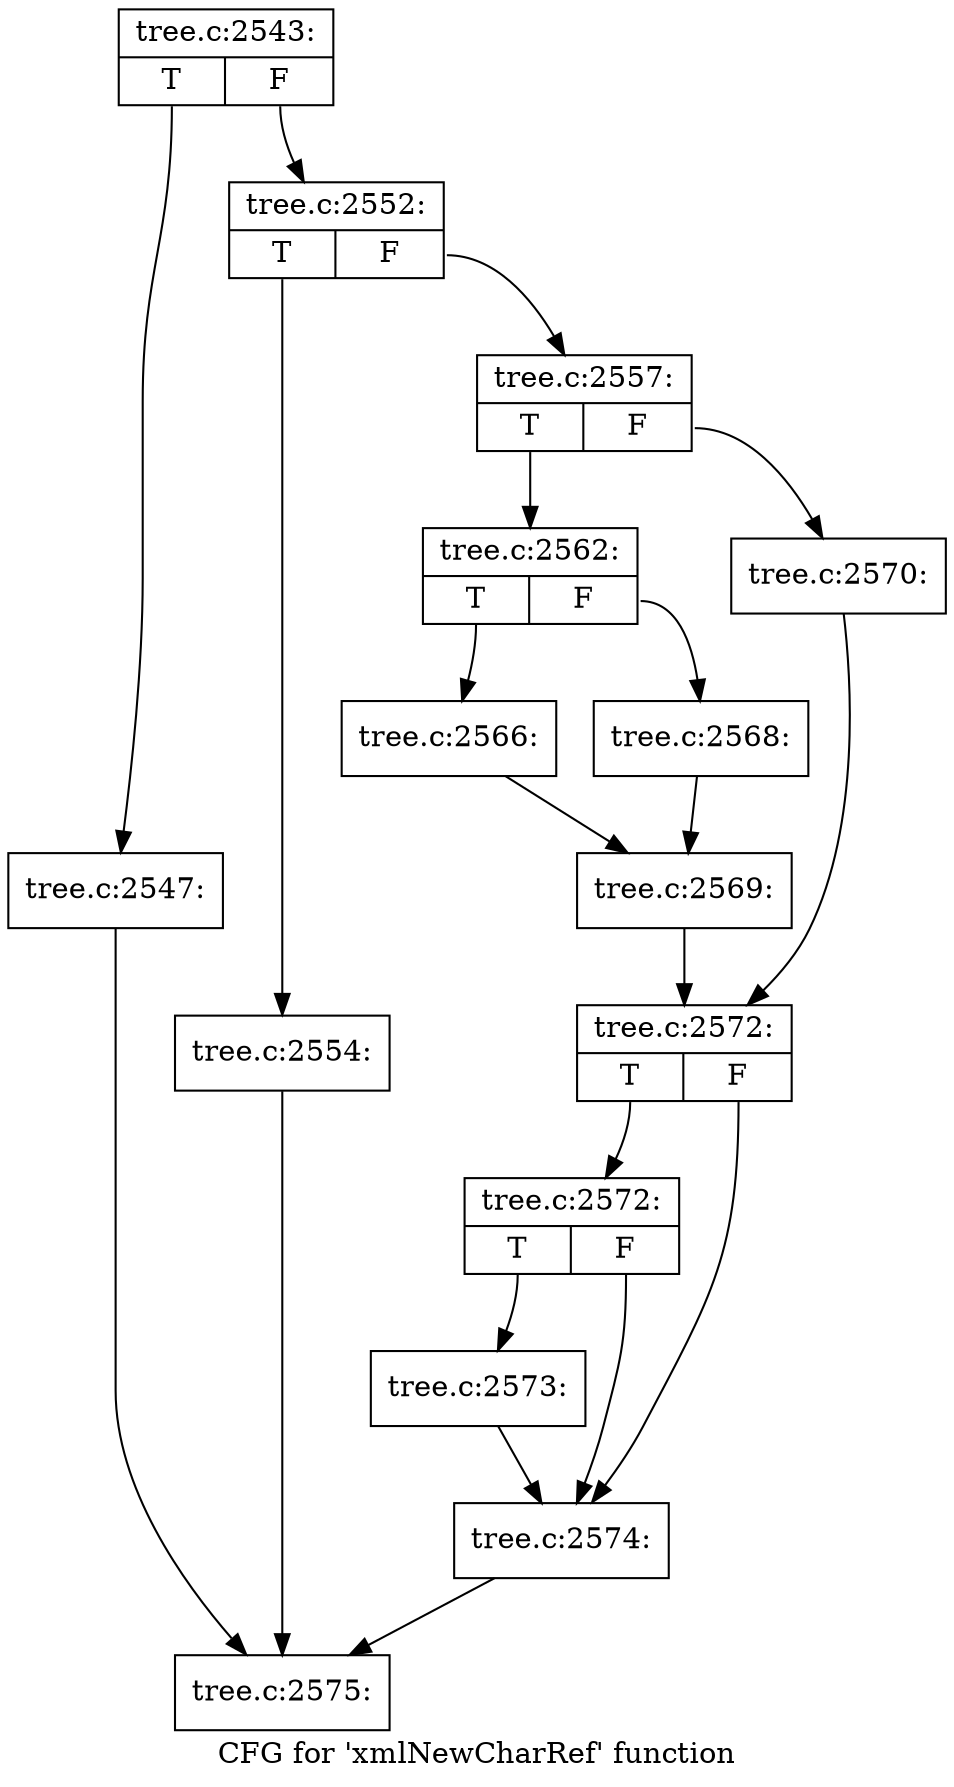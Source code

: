 digraph "CFG for 'xmlNewCharRef' function" {
	label="CFG for 'xmlNewCharRef' function";

	Node0x439e500 [shape=record,label="{tree.c:2543:|{<s0>T|<s1>F}}"];
	Node0x439e500:s0 -> Node0x43a6620;
	Node0x439e500:s1 -> Node0x43a6670;
	Node0x43a6620 [shape=record,label="{tree.c:2547:}"];
	Node0x43a6620 -> Node0x43a6a50;
	Node0x43a6670 [shape=record,label="{tree.c:2552:|{<s0>T|<s1>F}}"];
	Node0x43a6670:s0 -> Node0x43a7b00;
	Node0x43a6670:s1 -> Node0x43a7b50;
	Node0x43a7b00 [shape=record,label="{tree.c:2554:}"];
	Node0x43a7b00 -> Node0x43a6a50;
	Node0x43a7b50 [shape=record,label="{tree.c:2557:|{<s0>T|<s1>F}}"];
	Node0x43a7b50:s0 -> Node0x43a8a40;
	Node0x43a7b50:s1 -> Node0x43a8ae0;
	Node0x43a8a40 [shape=record,label="{tree.c:2562:|{<s0>T|<s1>F}}"];
	Node0x43a8a40:s0 -> Node0x43a9cd0;
	Node0x43a8a40:s1 -> Node0x43aa0b0;
	Node0x43a9cd0 [shape=record,label="{tree.c:2566:}"];
	Node0x43a9cd0 -> Node0x43aa060;
	Node0x43aa0b0 [shape=record,label="{tree.c:2568:}"];
	Node0x43aa0b0 -> Node0x43aa060;
	Node0x43aa060 [shape=record,label="{tree.c:2569:}"];
	Node0x43aa060 -> Node0x43a8a90;
	Node0x43a8ae0 [shape=record,label="{tree.c:2570:}"];
	Node0x43a8ae0 -> Node0x43a8a90;
	Node0x43a8a90 [shape=record,label="{tree.c:2572:|{<s0>T|<s1>F}}"];
	Node0x43a8a90:s0 -> Node0x43ab2a0;
	Node0x43a8a90:s1 -> Node0x43ab250;
	Node0x43ab2a0 [shape=record,label="{tree.c:2572:|{<s0>T|<s1>F}}"];
	Node0x43ab2a0:s0 -> Node0x43ab200;
	Node0x43ab2a0:s1 -> Node0x43ab250;
	Node0x43ab200 [shape=record,label="{tree.c:2573:}"];
	Node0x43ab200 -> Node0x43ab250;
	Node0x43ab250 [shape=record,label="{tree.c:2574:}"];
	Node0x43ab250 -> Node0x43a6a50;
	Node0x43a6a50 [shape=record,label="{tree.c:2575:}"];
}
